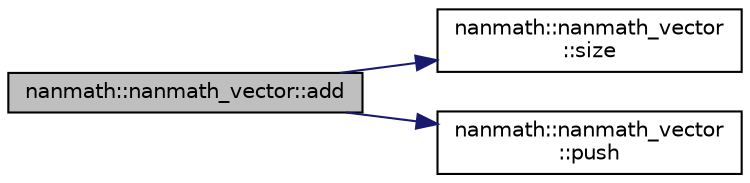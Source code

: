 digraph "nanmath::nanmath_vector::add"
{
  edge [fontname="Helvetica",fontsize="10",labelfontname="Helvetica",labelfontsize="10"];
  node [fontname="Helvetica",fontsize="10",shape=record];
  rankdir="LR";
  Node1 [label="nanmath::nanmath_vector::add",height=0.2,width=0.4,color="black", fillcolor="grey75", style="filled", fontcolor="black"];
  Node1 -> Node2 [color="midnightblue",fontsize="10",style="solid",fontname="Helvetica"];
  Node2 [label="nanmath::nanmath_vector\l::size",height=0.2,width=0.4,color="black", fillcolor="white", style="filled",URL="$classnanmath_1_1nanmath__vector.html#a3cf8be42dcdac880c4107bd19ba2d034"];
  Node1 -> Node3 [color="midnightblue",fontsize="10",style="solid",fontname="Helvetica"];
  Node3 [label="nanmath::nanmath_vector\l::push",height=0.2,width=0.4,color="black", fillcolor="white", style="filled",URL="$classnanmath_1_1nanmath__vector.html#af8019f9e3eb27a88c77cd302bd4e0f49"];
}
